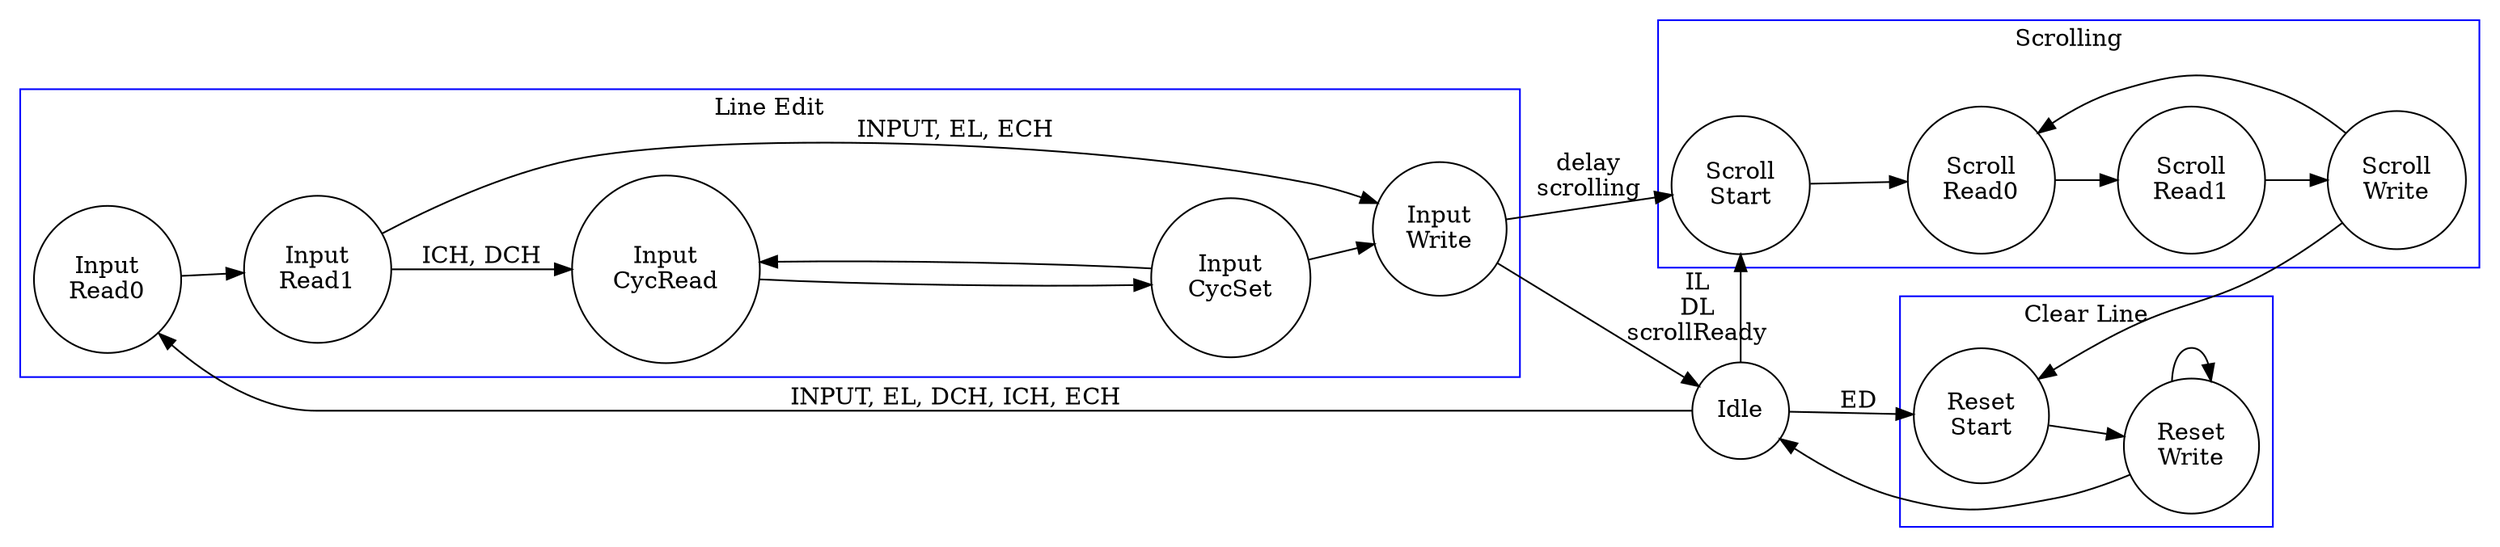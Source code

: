 digraph EDIT {   
	node[shape=circle];  
	rankdir=LR;

	Idle;

	subgraph cluster_1
	{
		color=blue;
        label="Line Edit";  

		Input_Read0[label="Input\nRead0"];
		Input_Read1[label="Input\nRead1"];
		Input_CycRead[label="Input\nCycRead"];
		Input_CycSet[label="Input\nCycSet"];
		Input_Write[label="Input\nWrite"];
	}

	subgraph cluster_2
	{
        label="Scrolling";  
		color=blue;

		Scroll_Start[label="Scroll\nStart"];
		Scroll_Read0[label="Scroll\nRead0"];
		Scroll_Read1[label="Scroll\nRead1"];
		Scroll_Write[label="Scroll\nWrite"];
	}

	subgraph cluster_3
	{
		color=blue;
		label="Clear Line"

		Reset_Start[label="Reset\nStart"];
		Reset_Write[label="Reset\nWrite"];
	}

	Idle->Input_Read0[label="INPUT, EL, DCH, ICH, ECH"];
	Idle->Scroll_Start[label="IL\nDL\nscrollReady"];
	Idle->Reset_Start[label="ED"];

	Input_Read0->Input_Read1;
	Input_Read1->Input_Write[label="INPUT, EL, ECH"];
	Input_Read1->Input_CycRead[label="ICH, DCH"];
	Input_CycRead->Input_CycSet->Input_CycRead;
	Input_CycSet->Input_Write;

	Input_Write->Idle;
	Input_Write->Scroll_Start[label="delay\nscrolling"];

	Scroll_Start->Scroll_Read0;
	Scroll_Read0->Scroll_Read1;
	Scroll_Read1->Scroll_Write;
	Scroll_Write->Scroll_Read0;
	Scroll_Write->Reset_Start;

	Reset_Start->Reset_Write;
	Reset_Write->Reset_Write;
	Reset_Write->Idle;
}
